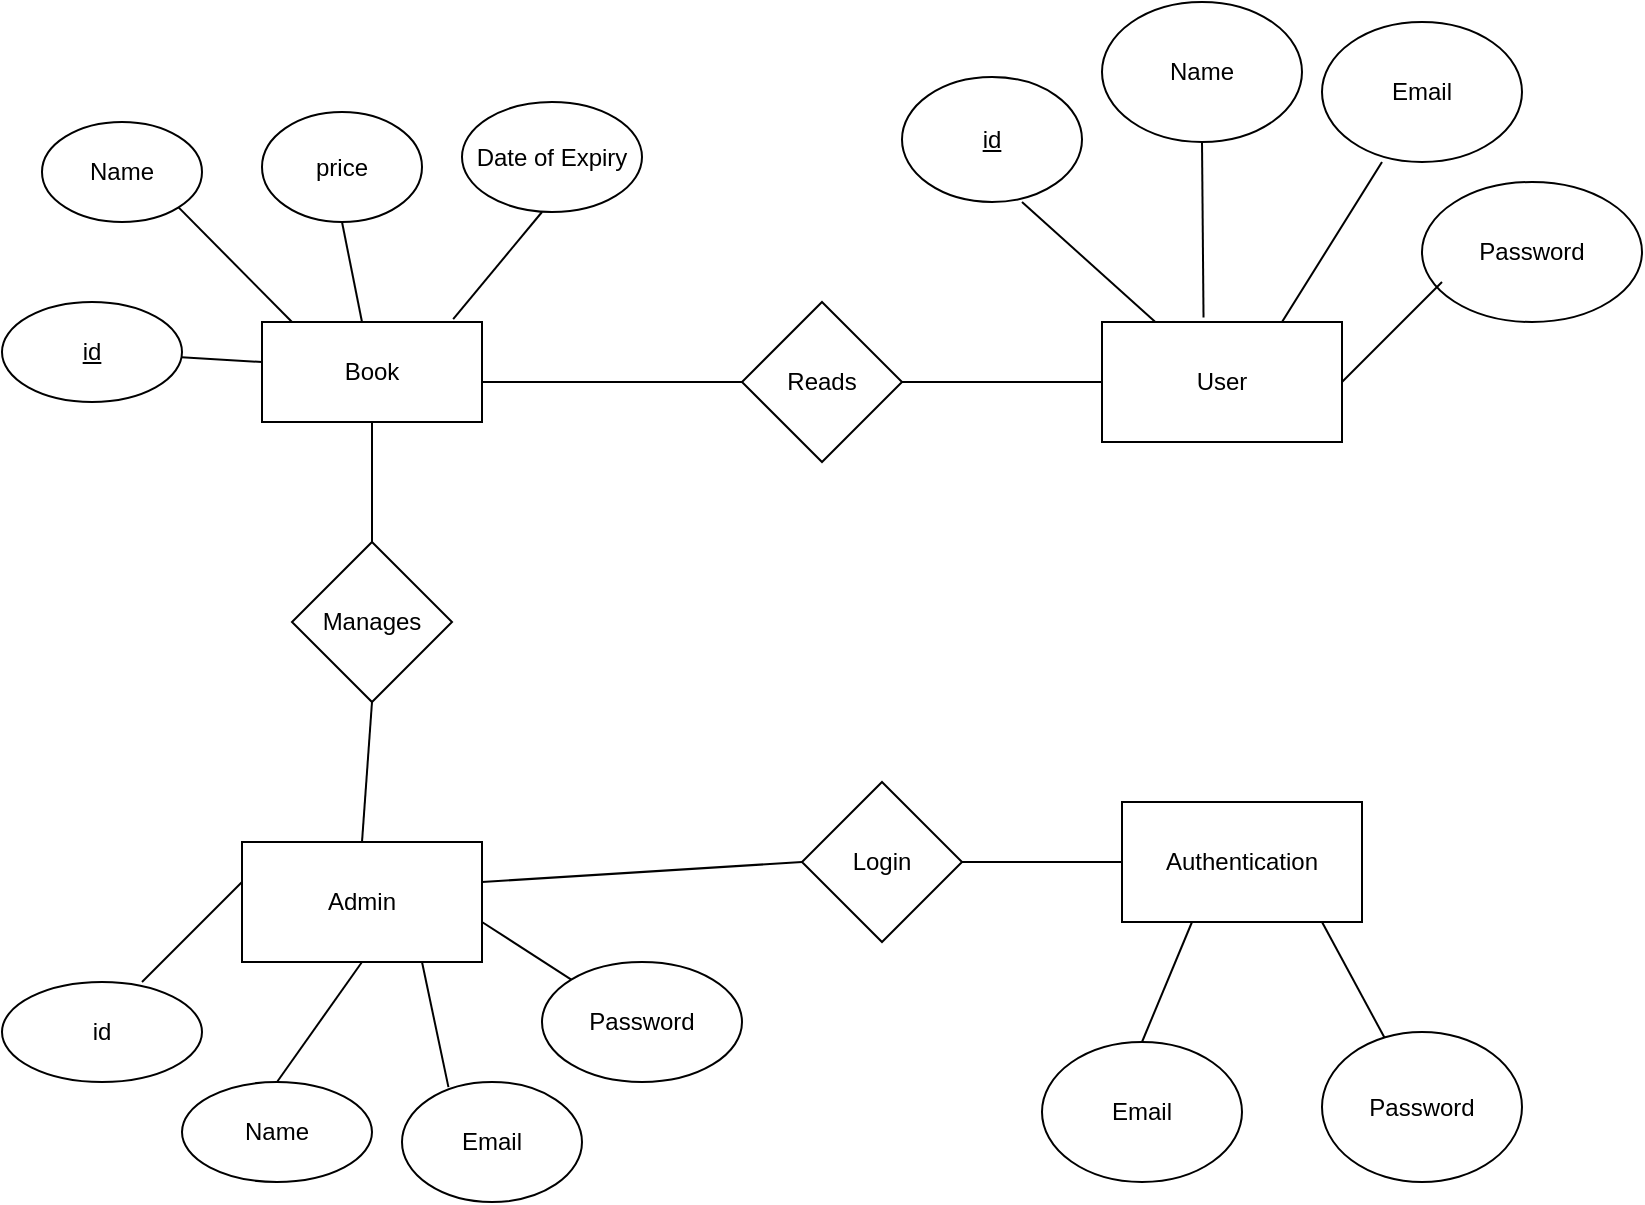 <mxfile version="20.4.0" type="github"><diagram id="R2lEEEUBdFMjLlhIrx00" name="Page-1"><mxGraphModel dx="1038" dy="547" grid="1" gridSize="10" guides="1" tooltips="1" connect="1" arrows="1" fold="1" page="1" pageScale="1" pageWidth="850" pageHeight="1100" math="0" shadow="0" extFonts="Permanent Marker^https://fonts.googleapis.com/css?family=Permanent+Marker"><root><mxCell id="0"/><mxCell id="1" parent="0"/><mxCell id="VLaKiDGnHVOCDC6vmV2p-1" value="Book" style="rounded=0;whiteSpace=wrap;html=1;" vertex="1" parent="1"><mxGeometry x="140" y="210" width="110" height="50" as="geometry"/></mxCell><mxCell id="VLaKiDGnHVOCDC6vmV2p-2" value="&lt;u&gt;id&lt;/u&gt;" style="ellipse;whiteSpace=wrap;html=1;" vertex="1" parent="1"><mxGeometry x="10" y="200" width="90" height="50" as="geometry"/></mxCell><mxCell id="VLaKiDGnHVOCDC6vmV2p-3" value="Name" style="ellipse;whiteSpace=wrap;html=1;" vertex="1" parent="1"><mxGeometry x="30" y="110" width="80" height="50" as="geometry"/></mxCell><mxCell id="VLaKiDGnHVOCDC6vmV2p-4" value="price" style="ellipse;whiteSpace=wrap;html=1;" vertex="1" parent="1"><mxGeometry x="140" y="105" width="80" height="55" as="geometry"/></mxCell><mxCell id="VLaKiDGnHVOCDC6vmV2p-5" value="Date of Expiry" style="ellipse;whiteSpace=wrap;html=1;" vertex="1" parent="1"><mxGeometry x="240" y="100" width="90" height="55" as="geometry"/></mxCell><mxCell id="VLaKiDGnHVOCDC6vmV2p-6" value="" style="endArrow=none;html=1;rounded=0;exitX=0.869;exitY=-0.028;exitDx=0;exitDy=0;exitPerimeter=0;" edge="1" parent="1" source="VLaKiDGnHVOCDC6vmV2p-1"><mxGeometry width="50" height="50" relative="1" as="geometry"><mxPoint x="230" y="205" as="sourcePoint"/><mxPoint x="280" y="155" as="targetPoint"/></mxGeometry></mxCell><mxCell id="VLaKiDGnHVOCDC6vmV2p-7" value="" style="endArrow=none;html=1;rounded=0;entryX=0.5;entryY=1;entryDx=0;entryDy=0;" edge="1" parent="1" target="VLaKiDGnHVOCDC6vmV2p-4"><mxGeometry width="50" height="50" relative="1" as="geometry"><mxPoint x="190" y="210" as="sourcePoint"/><mxPoint x="240" y="160" as="targetPoint"/></mxGeometry></mxCell><mxCell id="VLaKiDGnHVOCDC6vmV2p-8" value="" style="endArrow=none;html=1;rounded=0;entryX=1;entryY=1;entryDx=0;entryDy=0;" edge="1" parent="1" target="VLaKiDGnHVOCDC6vmV2p-3"><mxGeometry width="50" height="50" relative="1" as="geometry"><mxPoint x="155" y="210" as="sourcePoint"/><mxPoint x="205" y="160" as="targetPoint"/></mxGeometry></mxCell><mxCell id="VLaKiDGnHVOCDC6vmV2p-9" value="" style="endArrow=none;html=1;rounded=0;" edge="1" parent="1" source="VLaKiDGnHVOCDC6vmV2p-2"><mxGeometry width="50" height="50" relative="1" as="geometry"><mxPoint x="90" y="280" as="sourcePoint"/><mxPoint x="140" y="230" as="targetPoint"/></mxGeometry></mxCell><mxCell id="VLaKiDGnHVOCDC6vmV2p-10" value="Manages" style="rhombus;whiteSpace=wrap;html=1;" vertex="1" parent="1"><mxGeometry x="155" y="320" width="80" height="80" as="geometry"/></mxCell><mxCell id="VLaKiDGnHVOCDC6vmV2p-11" value="Admin" style="rounded=0;whiteSpace=wrap;html=1;" vertex="1" parent="1"><mxGeometry x="130" y="470" width="120" height="60" as="geometry"/></mxCell><mxCell id="VLaKiDGnHVOCDC6vmV2p-12" value="id" style="ellipse;whiteSpace=wrap;html=1;" vertex="1" parent="1"><mxGeometry x="10" y="540" width="100" height="50" as="geometry"/></mxCell><mxCell id="VLaKiDGnHVOCDC6vmV2p-13" value="Name" style="ellipse;whiteSpace=wrap;html=1;" vertex="1" parent="1"><mxGeometry x="100" y="590" width="95" height="50" as="geometry"/></mxCell><mxCell id="VLaKiDGnHVOCDC6vmV2p-14" value="Email" style="ellipse;whiteSpace=wrap;html=1;" vertex="1" parent="1"><mxGeometry x="210" y="590" width="90" height="60" as="geometry"/></mxCell><mxCell id="VLaKiDGnHVOCDC6vmV2p-15" value="Password" style="ellipse;whiteSpace=wrap;html=1;" vertex="1" parent="1"><mxGeometry x="280" y="530" width="100" height="60" as="geometry"/></mxCell><mxCell id="VLaKiDGnHVOCDC6vmV2p-16" value="" style="endArrow=none;html=1;rounded=0;" edge="1" parent="1"><mxGeometry width="50" height="50" relative="1" as="geometry"><mxPoint x="80" y="540" as="sourcePoint"/><mxPoint x="130" y="490" as="targetPoint"/></mxGeometry></mxCell><mxCell id="VLaKiDGnHVOCDC6vmV2p-17" value="" style="endArrow=none;html=1;rounded=0;exitX=0.5;exitY=0;exitDx=0;exitDy=0;" edge="1" parent="1" source="VLaKiDGnHVOCDC6vmV2p-13"><mxGeometry width="50" height="50" relative="1" as="geometry"><mxPoint x="140" y="580" as="sourcePoint"/><mxPoint x="190" y="530" as="targetPoint"/></mxGeometry></mxCell><mxCell id="VLaKiDGnHVOCDC6vmV2p-18" value="" style="endArrow=none;html=1;rounded=0;exitX=0.258;exitY=0.043;exitDx=0;exitDy=0;exitPerimeter=0;" edge="1" parent="1" source="VLaKiDGnHVOCDC6vmV2p-14"><mxGeometry width="50" height="50" relative="1" as="geometry"><mxPoint x="170" y="580" as="sourcePoint"/><mxPoint x="220" y="530" as="targetPoint"/></mxGeometry></mxCell><mxCell id="VLaKiDGnHVOCDC6vmV2p-19" value="" style="endArrow=none;html=1;rounded=0;entryX=0;entryY=0;entryDx=0;entryDy=0;" edge="1" parent="1" target="VLaKiDGnHVOCDC6vmV2p-15"><mxGeometry width="50" height="50" relative="1" as="geometry"><mxPoint x="250" y="510" as="sourcePoint"/><mxPoint x="300" y="460" as="targetPoint"/></mxGeometry></mxCell><mxCell id="VLaKiDGnHVOCDC6vmV2p-20" value="" style="endArrow=none;html=1;rounded=0;exitX=0.5;exitY=0;exitDx=0;exitDy=0;" edge="1" parent="1" source="VLaKiDGnHVOCDC6vmV2p-10"><mxGeometry width="50" height="50" relative="1" as="geometry"><mxPoint x="145" y="310" as="sourcePoint"/><mxPoint x="195" y="260" as="targetPoint"/></mxGeometry></mxCell><mxCell id="VLaKiDGnHVOCDC6vmV2p-21" value="" style="endArrow=none;html=1;rounded=0;exitX=0.5;exitY=0;exitDx=0;exitDy=0;" edge="1" parent="1" source="VLaKiDGnHVOCDC6vmV2p-11"><mxGeometry width="50" height="50" relative="1" as="geometry"><mxPoint x="145" y="450" as="sourcePoint"/><mxPoint x="195" y="400" as="targetPoint"/></mxGeometry></mxCell><mxCell id="VLaKiDGnHVOCDC6vmV2p-22" value="Reads" style="rhombus;whiteSpace=wrap;html=1;" vertex="1" parent="1"><mxGeometry x="380" y="200" width="80" height="80" as="geometry"/></mxCell><mxCell id="VLaKiDGnHVOCDC6vmV2p-23" value="" style="endArrow=none;html=1;rounded=0;entryX=0;entryY=0.5;entryDx=0;entryDy=0;" edge="1" parent="1" target="VLaKiDGnHVOCDC6vmV2p-22"><mxGeometry width="50" height="50" relative="1" as="geometry"><mxPoint x="250" y="240" as="sourcePoint"/><mxPoint x="300" y="190" as="targetPoint"/></mxGeometry></mxCell><mxCell id="VLaKiDGnHVOCDC6vmV2p-24" value="" style="endArrow=none;html=1;rounded=0;" edge="1" parent="1"><mxGeometry width="50" height="50" relative="1" as="geometry"><mxPoint x="460" y="240" as="sourcePoint"/><mxPoint x="560" y="240" as="targetPoint"/></mxGeometry></mxCell><mxCell id="VLaKiDGnHVOCDC6vmV2p-25" value="User" style="rounded=0;whiteSpace=wrap;html=1;" vertex="1" parent="1"><mxGeometry x="560" y="210" width="120" height="60" as="geometry"/></mxCell><mxCell id="VLaKiDGnHVOCDC6vmV2p-26" value="&lt;u&gt;id&lt;/u&gt;" style="ellipse;whiteSpace=wrap;html=1;" vertex="1" parent="1"><mxGeometry x="460" y="87.5" width="90" height="62.5" as="geometry"/></mxCell><mxCell id="VLaKiDGnHVOCDC6vmV2p-27" value="Name" style="ellipse;whiteSpace=wrap;html=1;" vertex="1" parent="1"><mxGeometry x="560" y="50" width="100" height="70" as="geometry"/></mxCell><mxCell id="VLaKiDGnHVOCDC6vmV2p-28" value="Email" style="ellipse;whiteSpace=wrap;html=1;" vertex="1" parent="1"><mxGeometry x="670" y="60" width="100" height="70" as="geometry"/></mxCell><mxCell id="VLaKiDGnHVOCDC6vmV2p-29" value="Password" style="ellipse;whiteSpace=wrap;html=1;" vertex="1" parent="1"><mxGeometry x="720" y="140" width="110" height="70" as="geometry"/></mxCell><mxCell id="VLaKiDGnHVOCDC6vmV2p-30" value="" style="endArrow=none;html=1;rounded=0;exitX=0.423;exitY=-0.037;exitDx=0;exitDy=0;exitPerimeter=0;" edge="1" parent="1" source="VLaKiDGnHVOCDC6vmV2p-25"><mxGeometry width="50" height="50" relative="1" as="geometry"><mxPoint x="610" y="200" as="sourcePoint"/><mxPoint x="610" y="120" as="targetPoint"/></mxGeometry></mxCell><mxCell id="VLaKiDGnHVOCDC6vmV2p-31" value="" style="endArrow=none;html=1;rounded=0;exitX=0.75;exitY=0;exitDx=0;exitDy=0;" edge="1" parent="1" source="VLaKiDGnHVOCDC6vmV2p-25"><mxGeometry width="50" height="50" relative="1" as="geometry"><mxPoint x="650" y="180" as="sourcePoint"/><mxPoint x="700" y="130" as="targetPoint"/></mxGeometry></mxCell><mxCell id="VLaKiDGnHVOCDC6vmV2p-32" value="" style="endArrow=none;html=1;rounded=0;" edge="1" parent="1"><mxGeometry width="50" height="50" relative="1" as="geometry"><mxPoint x="680" y="240" as="sourcePoint"/><mxPoint x="730" y="190" as="targetPoint"/></mxGeometry></mxCell><mxCell id="VLaKiDGnHVOCDC6vmV2p-33" value="" style="endArrow=none;html=1;rounded=0;" edge="1" parent="1" source="VLaKiDGnHVOCDC6vmV2p-25"><mxGeometry width="50" height="50" relative="1" as="geometry"><mxPoint x="470" y="200" as="sourcePoint"/><mxPoint x="520" y="150" as="targetPoint"/></mxGeometry></mxCell><mxCell id="VLaKiDGnHVOCDC6vmV2p-34" value="Login" style="rhombus;whiteSpace=wrap;html=1;" vertex="1" parent="1"><mxGeometry x="410" y="440" width="80" height="80" as="geometry"/></mxCell><mxCell id="VLaKiDGnHVOCDC6vmV2p-35" value="" style="endArrow=none;html=1;rounded=0;entryX=0;entryY=0.5;entryDx=0;entryDy=0;" edge="1" parent="1" target="VLaKiDGnHVOCDC6vmV2p-34"><mxGeometry width="50" height="50" relative="1" as="geometry"><mxPoint x="250" y="490" as="sourcePoint"/><mxPoint x="300" y="440" as="targetPoint"/></mxGeometry></mxCell><mxCell id="VLaKiDGnHVOCDC6vmV2p-36" value="" style="endArrow=none;html=1;rounded=0;" edge="1" parent="1"><mxGeometry width="50" height="50" relative="1" as="geometry"><mxPoint x="490" y="480" as="sourcePoint"/><mxPoint x="570" y="480" as="targetPoint"/></mxGeometry></mxCell><mxCell id="VLaKiDGnHVOCDC6vmV2p-37" value="Authentication" style="rounded=0;whiteSpace=wrap;html=1;" vertex="1" parent="1"><mxGeometry x="570" y="450" width="120" height="60" as="geometry"/></mxCell><mxCell id="VLaKiDGnHVOCDC6vmV2p-38" value="Email" style="ellipse;whiteSpace=wrap;html=1;" vertex="1" parent="1"><mxGeometry x="530" y="570" width="100" height="70" as="geometry"/></mxCell><mxCell id="VLaKiDGnHVOCDC6vmV2p-39" value="Password" style="ellipse;whiteSpace=wrap;html=1;" vertex="1" parent="1"><mxGeometry x="670" y="565" width="100" height="75" as="geometry"/></mxCell><mxCell id="VLaKiDGnHVOCDC6vmV2p-40" value="" style="endArrow=none;html=1;rounded=0;exitX=0.5;exitY=0;exitDx=0;exitDy=0;" edge="1" parent="1" source="VLaKiDGnHVOCDC6vmV2p-38"><mxGeometry width="50" height="50" relative="1" as="geometry"><mxPoint x="555" y="560" as="sourcePoint"/><mxPoint x="605" y="510" as="targetPoint"/></mxGeometry></mxCell><mxCell id="VLaKiDGnHVOCDC6vmV2p-41" value="" style="endArrow=none;html=1;rounded=0;" edge="1" parent="1" source="VLaKiDGnHVOCDC6vmV2p-39"><mxGeometry width="50" height="50" relative="1" as="geometry"><mxPoint x="620" y="560" as="sourcePoint"/><mxPoint x="670" y="510" as="targetPoint"/></mxGeometry></mxCell></root></mxGraphModel></diagram></mxfile>